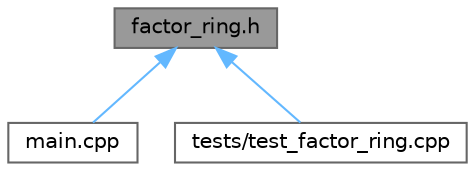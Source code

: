 digraph "factor_ring.h"
{
 // LATEX_PDF_SIZE
  bgcolor="transparent";
  edge [fontname=Helvetica,fontsize=10,labelfontname=Helvetica,labelfontsize=10];
  node [fontname=Helvetica,fontsize=10,shape=box,height=0.2,width=0.4];
  Node1 [id="Node000001",label="factor_ring.h",height=0.2,width=0.4,color="gray40", fillcolor="grey60", style="filled", fontcolor="black",tooltip="Defines classes and functions for operations in factor rings (field extensions) F[x]/(f(x))."];
  Node1 -> Node2 [id="edge1_Node000001_Node000002",dir="back",color="steelblue1",style="solid",tooltip=" "];
  Node2 [id="Node000002",label="main.cpp",height=0.2,width=0.4,color="grey40", fillcolor="white", style="filled",URL="$main_8cpp.html",tooltip="Main entry point for the Polynomial Calculator application. Provides a command-line interface for per..."];
  Node1 -> Node3 [id="edge2_Node000001_Node000003",dir="back",color="steelblue1",style="solid",tooltip=" "];
  Node3 [id="Node000003",label="tests/test_factor_ring.cpp",height=0.2,width=0.4,color="grey40", fillcolor="white", style="filled",URL="$test__factor__ring_8cpp.html",tooltip=" "];
}
